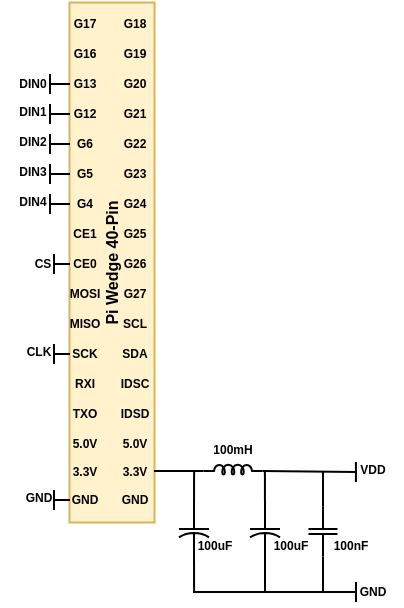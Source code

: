 <mxfile version="14.5.8" type="github" pages="3">
  <diagram id="1mVQh4l7o_3Px5H3XRXF" name="Page-1">
    <mxGraphModel dx="593" dy="1503" grid="1" gridSize="10" guides="1" tooltips="1" connect="1" arrows="1" fold="1" page="1" pageScale="1" pageWidth="827" pageHeight="1169" math="0" shadow="0">
      <root>
        <mxCell id="0" />
        <mxCell id="1" parent="0" />
        <mxCell id="KVPJokl451I1EbTozdnp-39" value="" style="group" vertex="1" connectable="0" parent="1">
          <mxGeometry x="312.5" y="-34.75" width="200.5" height="299.75" as="geometry" />
        </mxCell>
        <mxCell id="l7yuWx3OkRp_hqHplTI4-224" value="&lt;b&gt;GND&lt;br&gt;&lt;/b&gt;" style="text;html=1;align=center;verticalAlign=middle;resizable=0;points=[];autosize=1;fontSize=6;rotation=0;" parent="KVPJokl451I1EbTozdnp-39" vertex="1">
          <mxGeometry x="3.5" y="242.75" width="30" height="10" as="geometry" />
        </mxCell>
        <mxCell id="l7yuWx3OkRp_hqHplTI4-284" value="&lt;b&gt;CLK&lt;/b&gt;" style="text;html=1;align=center;verticalAlign=middle;resizable=0;points=[];autosize=1;fontSize=6;rotation=0;" parent="KVPJokl451I1EbTozdnp-39" vertex="1">
          <mxGeometry x="3.5" y="169.75" width="30" height="10" as="geometry" />
        </mxCell>
        <mxCell id="l7yuWx3OkRp_hqHplTI4-144" value="&lt;font style=&quot;font-size: 8px&quot;&gt;&lt;span&gt;Pi Wedge 40-Pin&lt;/span&gt;&lt;/font&gt;" style="rounded=0;whiteSpace=wrap;html=1;fontSize=6;fillColor=#fff2cc;strokeColor=#d6b656;fontStyle=1;rotation=-90;" parent="KVPJokl451I1EbTozdnp-39" vertex="1">
          <mxGeometry x="-74.5" y="108.75" width="260" height="42.5" as="geometry" />
        </mxCell>
        <mxCell id="l7yuWx3OkRp_hqHplTI4-145" value="&lt;span&gt;GND&lt;/span&gt;" style="text;html=1;align=center;verticalAlign=middle;resizable=0;points=[];autosize=1;fontSize=6;rotation=0;fontStyle=1" parent="KVPJokl451I1EbTozdnp-39" vertex="1">
          <mxGeometry x="26.5" y="243.75" width="30" height="10" as="geometry" />
        </mxCell>
        <mxCell id="l7yuWx3OkRp_hqHplTI4-146" value="&lt;span&gt;GND&lt;/span&gt;" style="text;html=1;align=center;verticalAlign=middle;resizable=0;points=[];autosize=1;fontSize=6;rotation=0;fontStyle=1" parent="KVPJokl451I1EbTozdnp-39" vertex="1">
          <mxGeometry x="51.5" y="243.75" width="30" height="10" as="geometry" />
        </mxCell>
        <mxCell id="l7yuWx3OkRp_hqHplTI4-147" value="&lt;span&gt;3.3V&lt;/span&gt;" style="text;html=1;align=center;verticalAlign=middle;resizable=0;points=[];autosize=1;fontSize=6;rotation=0;fontStyle=1" parent="KVPJokl451I1EbTozdnp-39" vertex="1">
          <mxGeometry x="26.5" y="229.75" width="30" height="10" as="geometry" />
        </mxCell>
        <mxCell id="l7yuWx3OkRp_hqHplTI4-148" value="&lt;span&gt;3.3V&lt;br&gt;&lt;/span&gt;" style="text;html=1;align=center;verticalAlign=middle;resizable=0;points=[];autosize=1;fontSize=6;rotation=0;fontStyle=1" parent="KVPJokl451I1EbTozdnp-39" vertex="1">
          <mxGeometry x="51.5" y="229.75" width="30" height="10" as="geometry" />
        </mxCell>
        <mxCell id="l7yuWx3OkRp_hqHplTI4-151" value="&lt;span&gt;5.0V&lt;br&gt;&lt;/span&gt;" style="text;html=1;align=center;verticalAlign=middle;resizable=0;points=[];autosize=1;fontSize=6;rotation=0;fontStyle=1" parent="KVPJokl451I1EbTozdnp-39" vertex="1">
          <mxGeometry x="26.5" y="215.75" width="30" height="10" as="geometry" />
        </mxCell>
        <mxCell id="l7yuWx3OkRp_hqHplTI4-152" value="&lt;span&gt;5.0V&lt;/span&gt;" style="text;html=1;align=center;verticalAlign=middle;resizable=0;points=[];autosize=1;fontSize=6;rotation=0;fontStyle=1" parent="KVPJokl451I1EbTozdnp-39" vertex="1">
          <mxGeometry x="51.5" y="215.75" width="30" height="10" as="geometry" />
        </mxCell>
        <mxCell id="l7yuWx3OkRp_hqHplTI4-153" value="&lt;span&gt;TXO&lt;/span&gt;" style="text;html=1;align=center;verticalAlign=middle;resizable=0;points=[];autosize=1;fontSize=6;rotation=0;fontStyle=1" parent="KVPJokl451I1EbTozdnp-39" vertex="1">
          <mxGeometry x="26.5" y="200.75" width="30" height="10" as="geometry" />
        </mxCell>
        <mxCell id="l7yuWx3OkRp_hqHplTI4-154" value="&lt;span&gt;IDSD&lt;/span&gt;" style="text;html=1;align=center;verticalAlign=middle;resizable=0;points=[];autosize=1;fontSize=6;rotation=0;fontStyle=1" parent="KVPJokl451I1EbTozdnp-39" vertex="1">
          <mxGeometry x="51.5" y="200.75" width="30" height="10" as="geometry" />
        </mxCell>
        <mxCell id="l7yuWx3OkRp_hqHplTI4-155" value="&lt;span&gt;RXI&lt;/span&gt;" style="text;html=1;align=center;verticalAlign=middle;resizable=0;points=[];autosize=1;fontSize=6;rotation=0;fontStyle=1" parent="KVPJokl451I1EbTozdnp-39" vertex="1">
          <mxGeometry x="26.5" y="185.75" width="30" height="10" as="geometry" />
        </mxCell>
        <mxCell id="l7yuWx3OkRp_hqHplTI4-156" value="&lt;span&gt;IDSC&lt;br&gt;&lt;/span&gt;" style="text;html=1;align=center;verticalAlign=middle;resizable=0;points=[];autosize=1;fontSize=6;rotation=0;fontStyle=1" parent="KVPJokl451I1EbTozdnp-39" vertex="1">
          <mxGeometry x="51.5" y="185.75" width="30" height="10" as="geometry" />
        </mxCell>
        <mxCell id="l7yuWx3OkRp_hqHplTI4-157" value="&lt;span&gt;SCK&lt;/span&gt;" style="text;html=1;align=center;verticalAlign=middle;resizable=0;points=[];autosize=1;fontSize=6;rotation=0;fontStyle=1" parent="KVPJokl451I1EbTozdnp-39" vertex="1">
          <mxGeometry x="26.5" y="170.75" width="30" height="10" as="geometry" />
        </mxCell>
        <mxCell id="l7yuWx3OkRp_hqHplTI4-158" value="&lt;span&gt;SDA&lt;/span&gt;" style="text;html=1;align=center;verticalAlign=middle;resizable=0;points=[];autosize=1;fontSize=6;rotation=0;fontStyle=1" parent="KVPJokl451I1EbTozdnp-39" vertex="1">
          <mxGeometry x="51.5" y="170.75" width="30" height="10" as="geometry" />
        </mxCell>
        <mxCell id="l7yuWx3OkRp_hqHplTI4-159" value="&lt;span&gt;MISO&lt;/span&gt;" style="text;html=1;align=center;verticalAlign=middle;resizable=0;points=[];autosize=1;fontSize=6;rotation=0;fontStyle=1" parent="KVPJokl451I1EbTozdnp-39" vertex="1">
          <mxGeometry x="26.5" y="155.75" width="30" height="10" as="geometry" />
        </mxCell>
        <mxCell id="l7yuWx3OkRp_hqHplTI4-160" value="&lt;span&gt;SCL&lt;/span&gt;" style="text;html=1;align=center;verticalAlign=middle;resizable=0;points=[];autosize=1;fontSize=6;rotation=0;fontStyle=1" parent="KVPJokl451I1EbTozdnp-39" vertex="1">
          <mxGeometry x="51.5" y="155.75" width="30" height="10" as="geometry" />
        </mxCell>
        <mxCell id="l7yuWx3OkRp_hqHplTI4-161" value="&lt;span&gt;MOSI&lt;/span&gt;" style="text;html=1;align=center;verticalAlign=middle;resizable=0;points=[];autosize=1;fontSize=6;rotation=0;fontStyle=1" parent="KVPJokl451I1EbTozdnp-39" vertex="1">
          <mxGeometry x="26.5" y="140.75" width="30" height="10" as="geometry" />
        </mxCell>
        <mxCell id="l7yuWx3OkRp_hqHplTI4-162" value="&lt;span&gt;G27&lt;/span&gt;" style="text;html=1;align=center;verticalAlign=middle;resizable=0;points=[];autosize=1;fontSize=6;rotation=0;fontStyle=1" parent="KVPJokl451I1EbTozdnp-39" vertex="1">
          <mxGeometry x="51.5" y="140.75" width="30" height="10" as="geometry" />
        </mxCell>
        <mxCell id="l7yuWx3OkRp_hqHplTI4-163" value="&lt;span&gt;CE0&lt;/span&gt;" style="text;html=1;align=center;verticalAlign=middle;resizable=0;points=[];autosize=1;fontSize=6;rotation=0;fontStyle=1" parent="KVPJokl451I1EbTozdnp-39" vertex="1">
          <mxGeometry x="26.5" y="125.75" width="30" height="10" as="geometry" />
        </mxCell>
        <mxCell id="l7yuWx3OkRp_hqHplTI4-164" value="&lt;span&gt;G26&lt;/span&gt;" style="text;html=1;align=center;verticalAlign=middle;resizable=0;points=[];autosize=1;fontSize=6;rotation=0;fontStyle=1" parent="KVPJokl451I1EbTozdnp-39" vertex="1">
          <mxGeometry x="51.5" y="125.75" width="30" height="10" as="geometry" />
        </mxCell>
        <mxCell id="l7yuWx3OkRp_hqHplTI4-165" value="&lt;span&gt;CE1&lt;/span&gt;" style="text;html=1;align=center;verticalAlign=middle;resizable=0;points=[];autosize=1;fontSize=6;rotation=0;fontStyle=1" parent="KVPJokl451I1EbTozdnp-39" vertex="1">
          <mxGeometry x="26.5" y="110.75" width="30" height="10" as="geometry" />
        </mxCell>
        <mxCell id="l7yuWx3OkRp_hqHplTI4-166" value="&lt;span&gt;G4&lt;/span&gt;" style="text;html=1;align=center;verticalAlign=middle;resizable=0;points=[];autosize=1;fontSize=6;rotation=0;fontStyle=1" parent="KVPJokl451I1EbTozdnp-39" vertex="1">
          <mxGeometry x="31.5" y="95.75" width="20" height="10" as="geometry" />
        </mxCell>
        <mxCell id="l7yuWx3OkRp_hqHplTI4-167" value="&lt;span&gt;G5&lt;/span&gt;" style="text;html=1;align=center;verticalAlign=middle;resizable=0;points=[];autosize=1;fontSize=6;rotation=0;fontStyle=1" parent="KVPJokl451I1EbTozdnp-39" vertex="1">
          <mxGeometry x="31.5" y="80.75" width="20" height="10" as="geometry" />
        </mxCell>
        <mxCell id="l7yuWx3OkRp_hqHplTI4-168" value="&lt;span&gt;G6&lt;/span&gt;" style="text;html=1;align=center;verticalAlign=middle;resizable=0;points=[];autosize=1;fontSize=6;rotation=0;fontStyle=1" parent="KVPJokl451I1EbTozdnp-39" vertex="1">
          <mxGeometry x="31.5" y="65.75" width="20" height="10" as="geometry" />
        </mxCell>
        <mxCell id="l7yuWx3OkRp_hqHplTI4-169" value="&lt;span&gt;G12&lt;/span&gt;" style="text;html=1;align=center;verticalAlign=middle;resizable=0;points=[];autosize=1;fontSize=6;rotation=0;fontStyle=1" parent="KVPJokl451I1EbTozdnp-39" vertex="1">
          <mxGeometry x="26.5" y="50.75" width="30" height="10" as="geometry" />
        </mxCell>
        <mxCell id="l7yuWx3OkRp_hqHplTI4-170" value="&lt;span&gt;G13&lt;/span&gt;" style="text;html=1;align=center;verticalAlign=middle;resizable=0;points=[];autosize=1;fontSize=6;rotation=0;fontStyle=1" parent="KVPJokl451I1EbTozdnp-39" vertex="1">
          <mxGeometry x="26.5" y="35.75" width="30" height="10" as="geometry" />
        </mxCell>
        <mxCell id="l7yuWx3OkRp_hqHplTI4-171" value="&lt;span&gt;G16&lt;/span&gt;" style="text;html=1;align=center;verticalAlign=middle;resizable=0;points=[];autosize=1;fontSize=6;rotation=0;fontStyle=1" parent="KVPJokl451I1EbTozdnp-39" vertex="1">
          <mxGeometry x="26.5" y="20.75" width="30" height="10" as="geometry" />
        </mxCell>
        <mxCell id="l7yuWx3OkRp_hqHplTI4-172" value="&lt;span&gt;G17&lt;/span&gt;" style="text;html=1;align=center;verticalAlign=middle;resizable=0;points=[];autosize=1;fontSize=6;rotation=0;fontStyle=1" parent="KVPJokl451I1EbTozdnp-39" vertex="1">
          <mxGeometry x="26.5" y="5.75" width="30" height="10" as="geometry" />
        </mxCell>
        <mxCell id="l7yuWx3OkRp_hqHplTI4-188" value="&lt;span&gt;G25&lt;/span&gt;" style="text;html=1;align=center;verticalAlign=middle;resizable=0;points=[];autosize=1;fontSize=6;rotation=0;fontStyle=1" parent="KVPJokl451I1EbTozdnp-39" vertex="1">
          <mxGeometry x="51.5" y="110.75" width="30" height="10" as="geometry" />
        </mxCell>
        <mxCell id="l7yuWx3OkRp_hqHplTI4-189" value="&lt;span&gt;G24&lt;/span&gt;" style="text;html=1;align=center;verticalAlign=middle;resizable=0;points=[];autosize=1;fontSize=6;rotation=0;fontStyle=1" parent="KVPJokl451I1EbTozdnp-39" vertex="1">
          <mxGeometry x="51.5" y="95.75" width="30" height="10" as="geometry" />
        </mxCell>
        <mxCell id="l7yuWx3OkRp_hqHplTI4-190" value="&lt;span&gt;G23&lt;/span&gt;" style="text;html=1;align=center;verticalAlign=middle;resizable=0;points=[];autosize=1;fontSize=6;rotation=0;fontStyle=1" parent="KVPJokl451I1EbTozdnp-39" vertex="1">
          <mxGeometry x="51.5" y="80.75" width="30" height="10" as="geometry" />
        </mxCell>
        <mxCell id="l7yuWx3OkRp_hqHplTI4-191" value="&lt;span&gt;G22&lt;/span&gt;" style="text;html=1;align=center;verticalAlign=middle;resizable=0;points=[];autosize=1;fontSize=6;rotation=0;fontStyle=1" parent="KVPJokl451I1EbTozdnp-39" vertex="1">
          <mxGeometry x="51.5" y="65.75" width="30" height="10" as="geometry" />
        </mxCell>
        <mxCell id="l7yuWx3OkRp_hqHplTI4-192" value="&lt;span&gt;G21&lt;/span&gt;" style="text;html=1;align=center;verticalAlign=middle;resizable=0;points=[];autosize=1;fontSize=6;rotation=0;fontStyle=1" parent="KVPJokl451I1EbTozdnp-39" vertex="1">
          <mxGeometry x="51.5" y="50.75" width="30" height="10" as="geometry" />
        </mxCell>
        <mxCell id="l7yuWx3OkRp_hqHplTI4-193" value="&lt;span&gt;G20&lt;/span&gt;" style="text;html=1;align=center;verticalAlign=middle;resizable=0;points=[];autosize=1;fontSize=6;rotation=0;fontStyle=1" parent="KVPJokl451I1EbTozdnp-39" vertex="1">
          <mxGeometry x="51.5" y="35.75" width="30" height="10" as="geometry" />
        </mxCell>
        <mxCell id="l7yuWx3OkRp_hqHplTI4-194" value="&lt;span&gt;G19&lt;/span&gt;" style="text;html=1;align=center;verticalAlign=middle;resizable=0;points=[];autosize=1;fontSize=6;rotation=0;fontStyle=1" parent="KVPJokl451I1EbTozdnp-39" vertex="1">
          <mxGeometry x="51.5" y="20.75" width="30" height="10" as="geometry" />
        </mxCell>
        <mxCell id="l7yuWx3OkRp_hqHplTI4-195" value="&lt;span&gt;G18&lt;/span&gt;" style="text;html=1;align=center;verticalAlign=middle;resizable=0;points=[];autosize=1;fontSize=6;rotation=0;fontStyle=1" parent="KVPJokl451I1EbTozdnp-39" vertex="1">
          <mxGeometry x="51.5" y="5.75" width="30" height="10" as="geometry" />
        </mxCell>
        <mxCell id="KVPJokl451I1EbTozdnp-26" style="edgeStyle=none;rounded=0;orthogonalLoop=1;jettySize=auto;html=1;exitX=0;exitY=0.5;exitDx=0;exitDy=0;exitPerimeter=0;endArrow=none;endFill=0;" edge="1" parent="KVPJokl451I1EbTozdnp-39" source="l7yuWx3OkRp_hqHplTI4-199">
          <mxGeometry relative="1" as="geometry">
            <mxPoint x="160.984" y="294.75" as="targetPoint" />
          </mxGeometry>
        </mxCell>
        <mxCell id="KVPJokl451I1EbTozdnp-27" style="edgeStyle=none;rounded=0;orthogonalLoop=1;jettySize=auto;html=1;exitX=1;exitY=0.5;exitDx=0;exitDy=0;exitPerimeter=0;endArrow=none;endFill=0;" edge="1" parent="KVPJokl451I1EbTozdnp-39" source="l7yuWx3OkRp_hqHplTI4-199">
          <mxGeometry relative="1" as="geometry">
            <mxPoint x="160.984" y="234.75" as="targetPoint" />
          </mxGeometry>
        </mxCell>
        <mxCell id="l7yuWx3OkRp_hqHplTI4-199" value="" style="pointerEvents=1;verticalLabelPosition=bottom;shadow=0;dashed=0;align=center;html=1;verticalAlign=top;shape=mxgraph.electrical.capacitors.capacitor_1;fontSize=6;rotation=-90;" parent="KVPJokl451I1EbTozdnp-39" vertex="1">
          <mxGeometry x="148.5" y="257.25" width="25" height="14.5" as="geometry" />
        </mxCell>
        <mxCell id="KVPJokl451I1EbTozdnp-23" style="edgeStyle=none;rounded=0;orthogonalLoop=1;jettySize=auto;html=1;exitX=1;exitY=0.645;exitDx=0;exitDy=0;exitPerimeter=0;endArrow=none;endFill=0;" edge="1" parent="KVPJokl451I1EbTozdnp-39" source="l7yuWx3OkRp_hqHplTI4-202">
          <mxGeometry relative="1" as="geometry">
            <mxPoint x="177.5" y="234.75" as="targetPoint" />
          </mxGeometry>
        </mxCell>
        <mxCell id="l7yuWx3OkRp_hqHplTI4-202" value="" style="pointerEvents=1;verticalLabelPosition=bottom;shadow=0;dashed=0;align=center;html=1;verticalAlign=top;shape=mxgraph.electrical.inductors.inductor_5;fontSize=6;direction=south;rotation=-90;" parent="KVPJokl451I1EbTozdnp-39" vertex="1">
          <mxGeometry x="113.5" y="218.75" width="5" height="29.5" as="geometry" />
        </mxCell>
        <mxCell id="l7yuWx3OkRp_hqHplTI4-206" value="" style="endArrow=none;html=1;fontSize=6;entryX=0.833;entryY=0.451;entryDx=0;entryDy=0;entryPerimeter=0;exitX=0;exitY=0.645;exitDx=0;exitDy=0;exitPerimeter=0;" parent="KVPJokl451I1EbTozdnp-39" source="l7yuWx3OkRp_hqHplTI4-202" target="l7yuWx3OkRp_hqHplTI4-148" edge="1">
          <mxGeometry x="211.5" y="78.75" width="50" height="50" as="geometry">
            <mxPoint x="126.5" y="249.75" as="sourcePoint" />
            <mxPoint x="76.5" y="199.75" as="targetPoint" />
          </mxGeometry>
        </mxCell>
        <mxCell id="KVPJokl451I1EbTozdnp-24" style="edgeStyle=none;rounded=0;orthogonalLoop=1;jettySize=auto;html=1;exitX=0;exitY=0.5;exitDx=0;exitDy=0;exitPerimeter=0;endArrow=none;endFill=0;" edge="1" parent="KVPJokl451I1EbTozdnp-39">
          <mxGeometry relative="1" as="geometry">
            <mxPoint x="131.952" y="234.75" as="targetPoint" />
            <mxPoint x="132" y="253.75" as="sourcePoint" />
          </mxGeometry>
        </mxCell>
        <mxCell id="KVPJokl451I1EbTozdnp-25" style="edgeStyle=none;rounded=0;orthogonalLoop=1;jettySize=auto;html=1;endArrow=none;endFill=0;" edge="1" parent="KVPJokl451I1EbTozdnp-39">
          <mxGeometry relative="1" as="geometry">
            <mxPoint x="132" y="294.75" as="targetPoint" />
            <mxPoint x="132" y="274.75" as="sourcePoint" />
          </mxGeometry>
        </mxCell>
        <mxCell id="l7yuWx3OkRp_hqHplTI4-218" value="" style="endArrow=none;html=1;fontSize=6;" parent="KVPJokl451I1EbTozdnp-39" edge="1">
          <mxGeometry x="211.5" y="73.75" width="50" height="50" as="geometry">
            <mxPoint x="177.5" y="294.75" as="sourcePoint" />
            <mxPoint x="96" y="294.75" as="targetPoint" />
          </mxGeometry>
        </mxCell>
        <mxCell id="l7yuWx3OkRp_hqHplTI4-220" value="" style="endArrow=none;html=1;fontSize=6;entryX=0.5;entryY=0;entryDx=0;entryDy=0;entryPerimeter=0;" parent="KVPJokl451I1EbTozdnp-39" edge="1">
          <mxGeometry x="211.5" y="78.75" width="50" height="50" as="geometry">
            <mxPoint x="26.5" y="248.75" as="sourcePoint" />
            <mxPoint x="34.5" y="248.75" as="targetPoint" />
          </mxGeometry>
        </mxCell>
        <mxCell id="l7yuWx3OkRp_hqHplTI4-225" value="" style="endArrow=none;html=1;fontSize=6;" parent="KVPJokl451I1EbTozdnp-39" edge="1">
          <mxGeometry x="211.5" y="78.75" width="50" height="50" as="geometry">
            <mxPoint x="26.5" y="253.75" as="sourcePoint" />
            <mxPoint x="26.5" y="243.75" as="targetPoint" />
          </mxGeometry>
        </mxCell>
        <mxCell id="l7yuWx3OkRp_hqHplTI4-226" value="" style="endArrow=none;html=1;fontSize=6;" parent="KVPJokl451I1EbTozdnp-39" edge="1">
          <mxGeometry x="213.5" y="73.75" width="50" height="50" as="geometry">
            <mxPoint x="177.5" y="299.75" as="sourcePoint" />
            <mxPoint x="177.5" y="289.75" as="targetPoint" />
          </mxGeometry>
        </mxCell>
        <mxCell id="l7yuWx3OkRp_hqHplTI4-227" value="&lt;b&gt;GND&lt;/b&gt;" style="text;html=1;align=center;verticalAlign=middle;resizable=0;points=[];autosize=1;fontSize=6;rotation=0;" parent="KVPJokl451I1EbTozdnp-39" vertex="1">
          <mxGeometry x="170.5" y="289.75" width="30" height="10" as="geometry" />
        </mxCell>
        <mxCell id="l7yuWx3OkRp_hqHplTI4-228" value="" style="endArrow=none;html=1;fontSize=6;" parent="KVPJokl451I1EbTozdnp-39" edge="1">
          <mxGeometry x="214.47" y="79.75" width="50" height="50" as="geometry">
            <mxPoint x="177.47" y="239.75" as="sourcePoint" />
            <mxPoint x="177.47" y="229.75" as="targetPoint" />
            <Array as="points">
              <mxPoint x="177.47" y="239.75" />
            </Array>
          </mxGeometry>
        </mxCell>
        <mxCell id="l7yuWx3OkRp_hqHplTI4-229" value="&lt;b&gt;VDD&lt;/b&gt;" style="text;html=1;align=center;verticalAlign=middle;resizable=0;points=[];autosize=1;fontSize=6;rotation=0;" parent="KVPJokl451I1EbTozdnp-39" vertex="1">
          <mxGeometry x="170.5" y="228.75" width="30" height="10" as="geometry" />
        </mxCell>
        <mxCell id="l7yuWx3OkRp_hqHplTI4-241" value="&lt;b&gt;DIN4&lt;/b&gt;" style="text;html=1;align=center;verticalAlign=middle;resizable=0;points=[];autosize=1;fontSize=6;rotation=0;" parent="KVPJokl451I1EbTozdnp-39" vertex="1">
          <mxGeometry y="94.75" width="30" height="10" as="geometry" />
        </mxCell>
        <mxCell id="l7yuWx3OkRp_hqHplTI4-242" value="&lt;b&gt;DIN3&lt;/b&gt;" style="text;html=1;align=center;verticalAlign=middle;resizable=0;points=[];autosize=1;fontSize=6;rotation=0;" parent="KVPJokl451I1EbTozdnp-39" vertex="1">
          <mxGeometry x="0.5" y="79.75" width="30" height="10" as="geometry" />
        </mxCell>
        <mxCell id="l7yuWx3OkRp_hqHplTI4-243" value="&lt;b&gt;DIN2&lt;/b&gt;" style="text;html=1;align=center;verticalAlign=middle;resizable=0;points=[];autosize=1;fontSize=6;rotation=0;" parent="KVPJokl451I1EbTozdnp-39" vertex="1">
          <mxGeometry x="0.5" y="64.75" width="30" height="10" as="geometry" />
        </mxCell>
        <mxCell id="l7yuWx3OkRp_hqHplTI4-244" value="&lt;b&gt;DIN1&lt;/b&gt;" style="text;html=1;align=center;verticalAlign=middle;resizable=0;points=[];autosize=1;fontSize=6;rotation=0;" parent="KVPJokl451I1EbTozdnp-39" vertex="1">
          <mxGeometry x="0.5" y="49.75" width="30" height="10" as="geometry" />
        </mxCell>
        <mxCell id="l7yuWx3OkRp_hqHplTI4-245" value="&lt;b&gt;DIN0&lt;/b&gt;" style="text;html=1;align=center;verticalAlign=middle;resizable=0;points=[];autosize=1;fontSize=6;rotation=0;" parent="KVPJokl451I1EbTozdnp-39" vertex="1">
          <mxGeometry x="0.5" y="35.75" width="30" height="10" as="geometry" />
        </mxCell>
        <mxCell id="l7yuWx3OkRp_hqHplTI4-272" value="" style="endArrow=none;html=1;fontSize=6;entryX=0.5;entryY=0;entryDx=0;entryDy=0;entryPerimeter=0;" parent="KVPJokl451I1EbTozdnp-39" edge="1">
          <mxGeometry x="211.5" y="78.75" width="50" height="50" as="geometry">
            <mxPoint x="26.5" y="130.75" as="sourcePoint" />
            <mxPoint x="34.5" y="130.75" as="targetPoint" />
          </mxGeometry>
        </mxCell>
        <mxCell id="l7yuWx3OkRp_hqHplTI4-273" value="" style="endArrow=none;html=1;fontSize=6;" parent="KVPJokl451I1EbTozdnp-39" edge="1">
          <mxGeometry x="211.5" y="78.75" width="50" height="50" as="geometry">
            <mxPoint x="26.5" y="135.75" as="sourcePoint" />
            <mxPoint x="26.5" y="125.75" as="targetPoint" />
          </mxGeometry>
        </mxCell>
        <mxCell id="l7yuWx3OkRp_hqHplTI4-274" value="&lt;b&gt;CS&lt;/b&gt;" style="text;html=1;align=center;verticalAlign=middle;resizable=0;points=[];autosize=1;fontSize=6;rotation=0;" parent="KVPJokl451I1EbTozdnp-39" vertex="1">
          <mxGeometry x="10.5" y="125.75" width="20" height="10" as="geometry" />
        </mxCell>
        <mxCell id="l7yuWx3OkRp_hqHplTI4-296" value="&lt;b&gt;100uF&lt;/b&gt;" style="text;html=1;align=center;verticalAlign=middle;resizable=0;points=[];autosize=1;fontSize=6;rotation=0;" parent="KVPJokl451I1EbTozdnp-39" vertex="1">
          <mxGeometry x="91.5" y="266.75" width="30" height="10" as="geometry" />
        </mxCell>
        <mxCell id="l7yuWx3OkRp_hqHplTI4-297" value="&lt;b&gt;100nF&lt;/b&gt;" style="text;html=1;align=center;verticalAlign=middle;resizable=0;points=[];autosize=1;fontSize=6;rotation=0;" parent="KVPJokl451I1EbTozdnp-39" vertex="1">
          <mxGeometry x="159.5" y="266.75" width="30" height="10" as="geometry" />
        </mxCell>
        <mxCell id="l7yuWx3OkRp_hqHplTI4-298" value="&lt;b&gt;100uF&lt;/b&gt;" style="text;html=1;align=center;verticalAlign=middle;resizable=0;points=[];autosize=1;fontSize=6;rotation=0;" parent="KVPJokl451I1EbTozdnp-39" vertex="1">
          <mxGeometry x="129.5" y="266.75" width="30" height="10" as="geometry" />
        </mxCell>
        <mxCell id="l7yuWx3OkRp_hqHplTI4-312" value="&lt;b&gt;100mH&lt;/b&gt;" style="text;html=1;align=center;verticalAlign=middle;resizable=0;points=[];autosize=1;fontSize=6;rotation=0;" parent="KVPJokl451I1EbTozdnp-39" vertex="1">
          <mxGeometry x="95.5" y="218.75" width="40" height="10" as="geometry" />
        </mxCell>
        <mxCell id="DxwmHlkl98Ic1dKocnHx-2" value="" style="endArrow=none;html=1;fontSize=6;entryX=0.5;entryY=0;entryDx=0;entryDy=0;entryPerimeter=0;" parent="KVPJokl451I1EbTozdnp-39" edge="1">
          <mxGeometry x="211.5" y="78.75" width="50" height="50" as="geometry">
            <mxPoint x="26.5" y="175.75" as="sourcePoint" />
            <mxPoint x="34.5" y="175.75" as="targetPoint" />
          </mxGeometry>
        </mxCell>
        <mxCell id="DxwmHlkl98Ic1dKocnHx-3" value="" style="endArrow=none;html=1;fontSize=6;" parent="KVPJokl451I1EbTozdnp-39" edge="1">
          <mxGeometry x="211.5" y="78.75" width="50" height="50" as="geometry">
            <mxPoint x="26.5" y="180.75" as="sourcePoint" />
            <mxPoint x="26.5" y="170.75" as="targetPoint" />
          </mxGeometry>
        </mxCell>
        <mxCell id="KVPJokl451I1EbTozdnp-29" value="" style="pointerEvents=1;verticalLabelPosition=bottom;shadow=0;dashed=0;align=center;html=1;verticalAlign=top;shape=mxgraph.electrical.capacitors.capacitor_2;fontSize=6;direction=west;rotation=-90;" vertex="1" parent="KVPJokl451I1EbTozdnp-39">
          <mxGeometry x="121.5" y="256.75" width="21" height="15" as="geometry" />
        </mxCell>
        <mxCell id="KVPJokl451I1EbTozdnp-32" style="edgeStyle=none;rounded=0;orthogonalLoop=1;jettySize=auto;html=1;exitX=1;exitY=0.5;exitDx=0;exitDy=0;exitPerimeter=0;endArrow=none;endFill=0;" edge="1" parent="KVPJokl451I1EbTozdnp-39" source="KVPJokl451I1EbTozdnp-31">
          <mxGeometry relative="1" as="geometry">
            <mxPoint x="96.554" y="294.75" as="targetPoint" />
          </mxGeometry>
        </mxCell>
        <mxCell id="KVPJokl451I1EbTozdnp-33" style="edgeStyle=none;rounded=0;orthogonalLoop=1;jettySize=auto;html=1;exitX=0;exitY=0.5;exitDx=0;exitDy=0;exitPerimeter=0;endArrow=none;endFill=0;" edge="1" parent="KVPJokl451I1EbTozdnp-39" source="KVPJokl451I1EbTozdnp-31">
          <mxGeometry relative="1" as="geometry">
            <mxPoint x="96.554" y="234.75" as="targetPoint" />
          </mxGeometry>
        </mxCell>
        <mxCell id="KVPJokl451I1EbTozdnp-31" value="" style="pointerEvents=1;verticalLabelPosition=bottom;shadow=0;dashed=0;align=center;html=1;verticalAlign=top;shape=mxgraph.electrical.capacitors.capacitor_2;fontSize=6;direction=west;rotation=-90;" vertex="1" parent="KVPJokl451I1EbTozdnp-39">
          <mxGeometry x="86" y="256.75" width="21" height="15" as="geometry" />
        </mxCell>
        <mxCell id="KVPJokl451I1EbTozdnp-36" value="" style="group;direction=east;rotation=-180;" vertex="1" connectable="0" parent="KVPJokl451I1EbTozdnp-39">
          <mxGeometry x="24.5" y="35.75" width="10" height="70" as="geometry" />
        </mxCell>
        <mxCell id="l7yuWx3OkRp_hqHplTI4-231" value="" style="endArrow=none;html=1;fontSize=6;" parent="KVPJokl451I1EbTozdnp-36" edge="1">
          <mxGeometry x="-175" y="-53" width="50" height="50" as="geometry">
            <mxPoint y="65" as="sourcePoint" />
            <mxPoint x="10" y="65" as="targetPoint" />
          </mxGeometry>
        </mxCell>
        <mxCell id="l7yuWx3OkRp_hqHplTI4-232" value="" style="endArrow=none;html=1;fontSize=6;" parent="KVPJokl451I1EbTozdnp-36" edge="1">
          <mxGeometry x="-175" y="-53" width="50" height="50" as="geometry">
            <mxPoint y="50" as="sourcePoint" />
            <mxPoint x="10" y="50" as="targetPoint" />
          </mxGeometry>
        </mxCell>
        <mxCell id="l7yuWx3OkRp_hqHplTI4-233" value="" style="endArrow=none;html=1;fontSize=6;" parent="KVPJokl451I1EbTozdnp-36" edge="1">
          <mxGeometry x="-175" y="-53" width="50" height="50" as="geometry">
            <mxPoint y="35" as="sourcePoint" />
            <mxPoint x="10" y="35" as="targetPoint" />
          </mxGeometry>
        </mxCell>
        <mxCell id="l7yuWx3OkRp_hqHplTI4-234" value="" style="endArrow=none;html=1;fontSize=6;" parent="KVPJokl451I1EbTozdnp-36" edge="1">
          <mxGeometry x="-175" y="-53" width="50" height="50" as="geometry">
            <mxPoint y="20" as="sourcePoint" />
            <mxPoint x="10" y="20" as="targetPoint" />
          </mxGeometry>
        </mxCell>
        <mxCell id="l7yuWx3OkRp_hqHplTI4-235" value="" style="endArrow=none;html=1;fontSize=6;" parent="KVPJokl451I1EbTozdnp-36" edge="1">
          <mxGeometry x="-175" y="-53" width="50" height="50" as="geometry">
            <mxPoint y="5" as="sourcePoint" />
            <mxPoint x="10" y="5" as="targetPoint" />
          </mxGeometry>
        </mxCell>
        <mxCell id="l7yuWx3OkRp_hqHplTI4-236" value="" style="endArrow=none;html=1;fontSize=6;" parent="KVPJokl451I1EbTozdnp-36" edge="1">
          <mxGeometry x="-175" y="-53" width="50" height="50" as="geometry">
            <mxPoint as="sourcePoint" />
            <mxPoint y="10" as="targetPoint" />
          </mxGeometry>
        </mxCell>
        <mxCell id="l7yuWx3OkRp_hqHplTI4-237" value="" style="endArrow=none;html=1;fontSize=6;" parent="KVPJokl451I1EbTozdnp-36" edge="1">
          <mxGeometry x="-175" y="-53" width="50" height="50" as="geometry">
            <mxPoint y="15" as="sourcePoint" />
            <mxPoint y="25" as="targetPoint" />
          </mxGeometry>
        </mxCell>
        <mxCell id="l7yuWx3OkRp_hqHplTI4-238" value="" style="endArrow=none;html=1;fontSize=6;" parent="KVPJokl451I1EbTozdnp-36" edge="1">
          <mxGeometry x="-175" y="-53" width="50" height="50" as="geometry">
            <mxPoint y="30" as="sourcePoint" />
            <mxPoint y="40" as="targetPoint" />
          </mxGeometry>
        </mxCell>
        <mxCell id="l7yuWx3OkRp_hqHplTI4-239" value="" style="endArrow=none;html=1;fontSize=6;" parent="KVPJokl451I1EbTozdnp-36" edge="1">
          <mxGeometry x="-175" y="-53" width="50" height="50" as="geometry">
            <mxPoint y="45" as="sourcePoint" />
            <mxPoint y="55" as="targetPoint" />
          </mxGeometry>
        </mxCell>
        <mxCell id="l7yuWx3OkRp_hqHplTI4-240" value="" style="endArrow=none;html=1;fontSize=6;" parent="KVPJokl451I1EbTozdnp-36" edge="1">
          <mxGeometry x="-175" y="-53" width="50" height="50" as="geometry">
            <mxPoint y="60" as="sourcePoint" />
            <mxPoint y="70" as="targetPoint" />
          </mxGeometry>
        </mxCell>
      </root>
    </mxGraphModel>
  </diagram>
  <diagram id="Q6HY1c88ZsBFQI4TnuRR" name="Page-2">
    <mxGraphModel dx="1038" dy="585" grid="1" gridSize="10" guides="1" tooltips="1" connect="1" arrows="1" fold="1" page="1" pageScale="1" pageWidth="827" pageHeight="1169" math="0" shadow="0">
      <root>
        <mxCell id="-5EVuShrWG3ILDIP85Ka-0" />
        <mxCell id="-5EVuShrWG3ILDIP85Ka-1" parent="-5EVuShrWG3ILDIP85Ka-0" />
        <mxCell id="HqiVdznCKKtHrT1BxPns-0" value="" style="group" vertex="1" connectable="0" parent="-5EVuShrWG3ILDIP85Ka-1">
          <mxGeometry x="309.998" y="150" width="119.392" height="90.25" as="geometry" />
        </mxCell>
        <mxCell id="HqiVdznCKKtHrT1BxPns-1" style="rounded=0;orthogonalLoop=1;jettySize=auto;html=1;exitX=1;exitY=0;exitDx=0;exitDy=0;endArrow=none;endFill=0;" edge="1" parent="HqiVdznCKKtHrT1BxPns-0" source="HqiVdznCKKtHrT1BxPns-3">
          <mxGeometry relative="1" as="geometry">
            <mxPoint x="99.142" y="20.25" as="targetPoint" />
          </mxGeometry>
        </mxCell>
        <mxCell id="HqiVdznCKKtHrT1BxPns-2" style="edgeStyle=none;rounded=0;orthogonalLoop=1;jettySize=auto;html=1;exitX=0;exitY=0;exitDx=0;exitDy=0;endArrow=none;endFill=0;" edge="1" parent="HqiVdznCKKtHrT1BxPns-0" source="HqiVdznCKKtHrT1BxPns-3">
          <mxGeometry relative="1" as="geometry">
            <mxPoint x="19.142" y="20.25" as="targetPoint" />
          </mxGeometry>
        </mxCell>
        <mxCell id="HqiVdznCKKtHrT1BxPns-3" value="&lt;font size=&quot;1&quot;&gt;&lt;b style=&quot;font-size: 8px&quot;&gt;MAX466&lt;/b&gt;&lt;/font&gt;" style="ellipse;whiteSpace=wrap;html=1;aspect=fixed;fillColor=#fff2cc;strokeColor=#d6b656;" vertex="1" parent="HqiVdznCKKtHrT1BxPns-0">
          <mxGeometry x="29.142" y="30.25" width="60" height="60" as="geometry" />
        </mxCell>
        <mxCell id="HqiVdznCKKtHrT1BxPns-4" style="edgeStyle=orthogonalEdgeStyle;rounded=0;orthogonalLoop=1;jettySize=auto;html=1;endArrow=none;endFill=0;" edge="1" parent="HqiVdznCKKtHrT1BxPns-0" source="HqiVdznCKKtHrT1BxPns-5">
          <mxGeometry relative="1" as="geometry">
            <mxPoint x="59.142" y="10.25" as="targetPoint" />
          </mxGeometry>
        </mxCell>
        <mxCell id="HqiVdznCKKtHrT1BxPns-5" value="&lt;b&gt;VCC&lt;/b&gt;" style="text;html=1;align=center;verticalAlign=middle;resizable=0;points=[];autosize=1;fontSize=6;rotation=0;" vertex="1" parent="HqiVdznCKKtHrT1BxPns-0">
          <mxGeometry x="44.142" y="30.25" width="30" height="10" as="geometry" />
        </mxCell>
        <mxCell id="HqiVdznCKKtHrT1BxPns-6" value="&lt;b&gt;GND&lt;br&gt;&lt;br&gt;&lt;/b&gt;" style="text;html=1;align=center;verticalAlign=middle;resizable=0;points=[];autosize=1;fontSize=6;rotation=0;" vertex="1" parent="HqiVdznCKKtHrT1BxPns-0">
          <mxGeometry x="29.142" y="40.25" width="30" height="20" as="geometry" />
        </mxCell>
        <mxCell id="HqiVdznCKKtHrT1BxPns-7" value="&lt;b&gt;OUT&lt;/b&gt;" style="text;html=1;align=center;verticalAlign=middle;resizable=0;points=[];autosize=1;fontSize=6;rotation=0;" vertex="1" parent="HqiVdznCKKtHrT1BxPns-0">
          <mxGeometry x="59.142" y="40.25" width="30" height="10" as="geometry" />
        </mxCell>
        <mxCell id="HqiVdznCKKtHrT1BxPns-8" value="" style="endArrow=none;html=1;fontSize=6;" edge="1" parent="HqiVdznCKKtHrT1BxPns-0">
          <mxGeometry x="-143.358" y="-144" width="50" height="50" as="geometry">
            <mxPoint x="54.142" y="10.25" as="sourcePoint" />
            <mxPoint x="64.142" y="10.25" as="targetPoint" />
          </mxGeometry>
        </mxCell>
        <mxCell id="HqiVdznCKKtHrT1BxPns-9" value="" style="endArrow=none;html=1;fontSize=6;" edge="1" parent="HqiVdznCKKtHrT1BxPns-0">
          <mxGeometry x="-103.358" y="-139" width="50" height="50" as="geometry">
            <mxPoint x="94.142" y="15.25" as="sourcePoint" />
            <mxPoint x="104.142" y="25.25" as="targetPoint" />
          </mxGeometry>
        </mxCell>
        <mxCell id="HqiVdznCKKtHrT1BxPns-10" value="" style="endArrow=none;html=1;fontSize=6;" edge="1" parent="HqiVdznCKKtHrT1BxPns-0">
          <mxGeometry x="-192.728" y="-139" width="50" height="50" as="geometry">
            <mxPoint x="24.142" y="15.25" as="sourcePoint" />
            <mxPoint x="14.772" y="25.25" as="targetPoint" />
          </mxGeometry>
        </mxCell>
        <mxCell id="HqiVdznCKKtHrT1BxPns-11" value="&lt;b&gt;VDD&lt;/b&gt;" style="text;html=1;align=center;verticalAlign=middle;resizable=0;points=[];autosize=1;fontSize=6;rotation=0;" vertex="1" parent="HqiVdznCKKtHrT1BxPns-0">
          <mxGeometry x="44.142" width="30" height="10" as="geometry" />
        </mxCell>
        <mxCell id="HqiVdznCKKtHrT1BxPns-12" value="&lt;b&gt;GND&lt;/b&gt;" style="text;html=1;align=center;verticalAlign=middle;resizable=0;points=[];autosize=1;fontSize=6;rotation=-45;" vertex="1" parent="HqiVdznCKKtHrT1BxPns-0">
          <mxGeometry x="-0.858" y="12" width="30" height="10" as="geometry" />
        </mxCell>
        <mxCell id="HqiVdznCKKtHrT1BxPns-13" value="&lt;b&gt;AIN+&lt;/b&gt;" style="text;html=1;align=center;verticalAlign=middle;resizable=0;points=[];autosize=1;fontSize=6;rotation=45;" vertex="1" parent="HqiVdznCKKtHrT1BxPns-0">
          <mxGeometry x="89.392" y="12" width="30" height="10" as="geometry" />
        </mxCell>
      </root>
    </mxGraphModel>
  </diagram>
  <diagram id="eW7AfdLxzs8aqqYFwkel" name="Page-3">
    <mxGraphModel dx="1038" dy="585" grid="1" gridSize="10" guides="1" tooltips="1" connect="1" arrows="1" fold="1" page="1" pageScale="1" pageWidth="827" pageHeight="1169" math="0" shadow="0">
      <root>
        <mxCell id="pBh4BuM9Dmr89umU0zj2-0" />
        <mxCell id="pBh4BuM9Dmr89umU0zj2-1" parent="pBh4BuM9Dmr89umU0zj2-0" />
        <mxCell id="pBh4BuM9Dmr89umU0zj2-2" value="" style="group" vertex="1" connectable="0" parent="pBh4BuM9Dmr89umU0zj2-1">
          <mxGeometry x="140" y="80" width="253.75" height="143" as="geometry" />
        </mxCell>
        <mxCell id="pBh4BuM9Dmr89umU0zj2-3" value="" style="group" vertex="1" connectable="0" parent="pBh4BuM9Dmr89umU0zj2-2">
          <mxGeometry x="22.5" width="231.25" height="143" as="geometry" />
        </mxCell>
        <mxCell id="pBh4BuM9Dmr89umU0zj2-4" value="&lt;font style=&quot;font-size: 8px&quot;&gt;&lt;b&gt;MCP3201&lt;/b&gt;&lt;/font&gt;" style="rounded=0;whiteSpace=wrap;html=1;fillColor=#fff2cc;strokeColor=#d6b656;" vertex="1" parent="pBh4BuM9Dmr89umU0zj2-3">
          <mxGeometry x="54.75" y="39.25" width="80" height="80" as="geometry" />
        </mxCell>
        <mxCell id="pBh4BuM9Dmr89umU0zj2-5" value="" style="shape=or;whiteSpace=wrap;html=1;fontSize=6;rotation=90;direction=east;" vertex="1" parent="pBh4BuM9Dmr89umU0zj2-3">
          <mxGeometry x="88.5" y="35.5" width="12.5" height="20" as="geometry" />
        </mxCell>
        <mxCell id="pBh4BuM9Dmr89umU0zj2-6" value="IN+" style="text;html=1;align=center;verticalAlign=middle;resizable=0;points=[];autosize=1;fontSize=6;fontStyle=1" vertex="1" parent="pBh4BuM9Dmr89umU0zj2-3">
          <mxGeometry x="67.25" y="64.25" width="20" height="10" as="geometry" />
        </mxCell>
        <mxCell id="pBh4BuM9Dmr89umU0zj2-7" value="IN-" style="text;html=1;align=center;verticalAlign=middle;resizable=0;points=[];autosize=1;fontSize=6;fontStyle=1" vertex="1" parent="pBh4BuM9Dmr89umU0zj2-3">
          <mxGeometry x="66.25" y="84.25" width="20" height="10" as="geometry" />
        </mxCell>
        <mxCell id="pBh4BuM9Dmr89umU0zj2-8" value="DINX" style="text;html=1;align=center;verticalAlign=middle;resizable=0;points=[];autosize=1;fontSize=6;fontStyle=1" vertex="1" parent="pBh4BuM9Dmr89umU0zj2-3">
          <mxGeometry x="148.75" y="84.25" width="30" height="10" as="geometry" />
        </mxCell>
        <mxCell id="pBh4BuM9Dmr89umU0zj2-9" value="CLK" style="text;html=1;align=center;verticalAlign=middle;resizable=0;points=[];autosize=1;fontSize=6;fontStyle=1" vertex="1" parent="pBh4BuM9Dmr89umU0zj2-3">
          <mxGeometry x="148.75" y="64.25" width="30" height="10" as="geometry" />
        </mxCell>
        <mxCell id="pBh4BuM9Dmr89umU0zj2-10" value="CS" style="text;html=1;align=center;verticalAlign=middle;resizable=0;points=[];autosize=1;fontSize=6;fontStyle=1" vertex="1" parent="pBh4BuM9Dmr89umU0zj2-3">
          <mxGeometry x="149.75" y="104.25" width="20" height="10" as="geometry" />
        </mxCell>
        <mxCell id="pBh4BuM9Dmr89umU0zj2-11" style="edgeStyle=orthogonalEdgeStyle;rounded=0;orthogonalLoop=1;jettySize=auto;html=1;fontSize=6;endArrow=none;endFill=0;" edge="1" parent="pBh4BuM9Dmr89umU0zj2-3" source="pBh4BuM9Dmr89umU0zj2-12">
          <mxGeometry x="9.75" y="43.75" as="geometry">
            <mxPoint x="34.75" y="19.25" as="targetPoint" />
            <Array as="points">
              <mxPoint x="7.25" y="49" />
              <mxPoint x="7.25" y="19" />
            </Array>
          </mxGeometry>
        </mxCell>
        <mxCell id="pBh4BuM9Dmr89umU0zj2-12" value="&lt;b&gt;1&lt;/b&gt;" style="text;html=1;align=center;verticalAlign=middle;resizable=0;points=[];autosize=1;fontSize=6;" vertex="1" parent="pBh4BuM9Dmr89umU0zj2-3">
          <mxGeometry x="54.75" y="44.25" width="20" height="10" as="geometry" />
        </mxCell>
        <mxCell id="pBh4BuM9Dmr89umU0zj2-13" style="edgeStyle=orthogonalEdgeStyle;rounded=0;orthogonalLoop=1;jettySize=auto;html=1;fontSize=6;endArrow=none;endFill=0;" edge="1" parent="pBh4BuM9Dmr89umU0zj2-3" source="pBh4BuM9Dmr89umU0zj2-14">
          <mxGeometry x="9.75" y="43.75" as="geometry">
            <mxPoint x="34.75" y="69.25" as="targetPoint" />
          </mxGeometry>
        </mxCell>
        <mxCell id="pBh4BuM9Dmr89umU0zj2-14" value="&lt;b&gt;2&lt;/b&gt;" style="text;html=1;align=center;verticalAlign=middle;resizable=0;points=[];autosize=1;fontSize=6;" vertex="1" parent="pBh4BuM9Dmr89umU0zj2-3">
          <mxGeometry x="54.75" y="64.25" width="20" height="10" as="geometry" />
        </mxCell>
        <mxCell id="pBh4BuM9Dmr89umU0zj2-15" style="edgeStyle=orthogonalEdgeStyle;rounded=0;orthogonalLoop=1;jettySize=auto;html=1;fontSize=6;endArrow=none;endFill=0;" edge="1" parent="pBh4BuM9Dmr89umU0zj2-3">
          <mxGeometry x="9.75" y="43.75" as="geometry">
            <mxPoint x="7.25" y="89" as="targetPoint" />
            <mxPoint x="54.75" y="89.32" as="sourcePoint" />
            <Array as="points">
              <mxPoint x="31.25" y="89" />
              <mxPoint x="7.25" y="89" />
            </Array>
          </mxGeometry>
        </mxCell>
        <mxCell id="pBh4BuM9Dmr89umU0zj2-16" value="&lt;b&gt;3&lt;/b&gt;" style="text;html=1;align=center;verticalAlign=middle;resizable=0;points=[];autosize=1;fontSize=6;" vertex="1" parent="pBh4BuM9Dmr89umU0zj2-3">
          <mxGeometry x="54.75" y="84.25" width="20" height="10" as="geometry" />
        </mxCell>
        <mxCell id="pBh4BuM9Dmr89umU0zj2-17" style="edgeStyle=orthogonalEdgeStyle;rounded=0;orthogonalLoop=1;jettySize=auto;html=1;fontSize=6;endArrow=none;endFill=0;" edge="1" parent="pBh4BuM9Dmr89umU0zj2-3" source="pBh4BuM9Dmr89umU0zj2-18">
          <mxGeometry x="9.75" y="43.75" as="geometry">
            <mxPoint x="7.25" y="109" as="targetPoint" />
          </mxGeometry>
        </mxCell>
        <mxCell id="pBh4BuM9Dmr89umU0zj2-18" value="&lt;b&gt;4&lt;/b&gt;" style="text;html=1;align=center;verticalAlign=middle;resizable=0;points=[];autosize=1;fontSize=6;" vertex="1" parent="pBh4BuM9Dmr89umU0zj2-3">
          <mxGeometry x="54.75" y="104.25" width="20" height="10" as="geometry" />
        </mxCell>
        <mxCell id="pBh4BuM9Dmr89umU0zj2-19" style="edgeStyle=orthogonalEdgeStyle;rounded=0;orthogonalLoop=1;jettySize=auto;html=1;fontSize=6;endArrow=none;endFill=0;" edge="1" parent="pBh4BuM9Dmr89umU0zj2-3" source="pBh4BuM9Dmr89umU0zj2-20">
          <mxGeometry x="9.75" y="43.75" as="geometry">
            <mxPoint x="154.75" y="109.25" as="targetPoint" />
          </mxGeometry>
        </mxCell>
        <mxCell id="pBh4BuM9Dmr89umU0zj2-20" value="5" style="text;html=1;align=center;verticalAlign=middle;resizable=0;points=[];autosize=1;fontSize=6;fontStyle=1" vertex="1" parent="pBh4BuM9Dmr89umU0zj2-3">
          <mxGeometry x="114.75" y="104.25" width="20" height="10" as="geometry" />
        </mxCell>
        <mxCell id="pBh4BuM9Dmr89umU0zj2-21" style="edgeStyle=orthogonalEdgeStyle;rounded=0;orthogonalLoop=1;jettySize=auto;html=1;fontSize=6;endArrow=none;endFill=0;" edge="1" parent="pBh4BuM9Dmr89umU0zj2-3" source="pBh4BuM9Dmr89umU0zj2-22">
          <mxGeometry x="9.75" y="43.75" as="geometry">
            <mxPoint x="154.75" y="89.25" as="targetPoint" />
          </mxGeometry>
        </mxCell>
        <mxCell id="pBh4BuM9Dmr89umU0zj2-22" value="6" style="text;html=1;align=center;verticalAlign=middle;resizable=0;points=[];autosize=1;fontSize=6;fontStyle=1" vertex="1" parent="pBh4BuM9Dmr89umU0zj2-3">
          <mxGeometry x="114.75" y="84.25" width="20" height="10" as="geometry" />
        </mxCell>
        <mxCell id="pBh4BuM9Dmr89umU0zj2-23" style="edgeStyle=orthogonalEdgeStyle;rounded=0;orthogonalLoop=1;jettySize=auto;html=1;fontSize=6;endArrow=none;endFill=0;" edge="1" parent="pBh4BuM9Dmr89umU0zj2-3" source="pBh4BuM9Dmr89umU0zj2-24">
          <mxGeometry x="9.75" y="43.75" as="geometry">
            <mxPoint x="154.75" y="69.25" as="targetPoint" />
          </mxGeometry>
        </mxCell>
        <mxCell id="pBh4BuM9Dmr89umU0zj2-24" value="7" style="text;html=1;align=center;verticalAlign=middle;resizable=0;points=[];autosize=1;fontSize=6;fontStyle=1" vertex="1" parent="pBh4BuM9Dmr89umU0zj2-3">
          <mxGeometry x="114.75" y="64.25" width="20" height="10" as="geometry" />
        </mxCell>
        <mxCell id="pBh4BuM9Dmr89umU0zj2-25" style="edgeStyle=orthogonalEdgeStyle;rounded=0;orthogonalLoop=1;jettySize=auto;html=1;fontSize=6;endArrow=none;endFill=0;" edge="1" parent="pBh4BuM9Dmr89umU0zj2-3" source="pBh4BuM9Dmr89umU0zj2-26">
          <mxGeometry x="9.75" y="43.75" as="geometry">
            <mxPoint x="224.75" y="39.25" as="targetPoint" />
            <Array as="points">
              <mxPoint x="224.75" y="49.25" />
            </Array>
          </mxGeometry>
        </mxCell>
        <mxCell id="pBh4BuM9Dmr89umU0zj2-26" value="8" style="text;html=1;align=center;verticalAlign=middle;resizable=0;points=[];autosize=1;fontSize=6;fontStyle=1" vertex="1" parent="pBh4BuM9Dmr89umU0zj2-3">
          <mxGeometry x="114.75" y="44.25" width="20" height="10" as="geometry" />
        </mxCell>
        <mxCell id="pBh4BuM9Dmr89umU0zj2-27" value="" style="endArrow=none;html=1;fontSize=6;" edge="1" parent="pBh4BuM9Dmr89umU0zj2-3">
          <mxGeometry x="-2.75" width="50" height="50" as="geometry">
            <mxPoint x="34.75" y="19" as="sourcePoint" />
            <mxPoint x="154.75" y="19" as="targetPoint" />
          </mxGeometry>
        </mxCell>
        <mxCell id="pBh4BuM9Dmr89umU0zj2-28" value="" style="endArrow=none;html=1;fontSize=6;" edge="1" parent="pBh4BuM9Dmr89umU0zj2-3">
          <mxGeometry x="-2.75" width="50" height="50" as="geometry">
            <mxPoint x="154.75" y="19.25" as="sourcePoint" />
            <mxPoint x="154.75" y="49.25" as="targetPoint" />
          </mxGeometry>
        </mxCell>
        <mxCell id="pBh4BuM9Dmr89umU0zj2-29" value="" style="pointerEvents=1;verticalLabelPosition=bottom;shadow=0;dashed=0;align=center;html=1;verticalAlign=top;shape=mxgraph.electrical.capacitors.capacitor_1;fontSize=6;direction=south;" vertex="1" parent="pBh4BuM9Dmr89umU0zj2-3">
          <mxGeometry x="177.25" y="24.25" width="14.5" height="25" as="geometry" />
        </mxCell>
        <mxCell id="pBh4BuM9Dmr89umU0zj2-30" value="" style="endArrow=none;html=1;fontSize=6;" edge="1" parent="pBh4BuM9Dmr89umU0zj2-3">
          <mxGeometry x="-2.75" width="50" height="50" as="geometry">
            <mxPoint x="178" y="24.25" as="sourcePoint" />
            <mxPoint x="191" y="24.25" as="targetPoint" />
          </mxGeometry>
        </mxCell>
        <mxCell id="pBh4BuM9Dmr89umU0zj2-31" value="&lt;b&gt;GND&lt;/b&gt;" style="text;html=1;align=center;verticalAlign=middle;resizable=0;points=[];autosize=1;fontSize=6;rotation=90;" vertex="1" parent="pBh4BuM9Dmr89umU0zj2-3">
          <mxGeometry x="169.75" y="10" width="30" height="10" as="geometry" />
        </mxCell>
        <mxCell id="pBh4BuM9Dmr89umU0zj2-32" value="" style="endArrow=none;html=1;fontSize=6;" edge="1" parent="pBh4BuM9Dmr89umU0zj2-3">
          <mxGeometry x="-2.75" width="50" height="50" as="geometry">
            <mxPoint x="218.25" y="39.25" as="sourcePoint" />
            <mxPoint x="231.25" y="39.25" as="targetPoint" />
          </mxGeometry>
        </mxCell>
        <mxCell id="pBh4BuM9Dmr89umU0zj2-33" value="&lt;b&gt;VDD&lt;/b&gt;" style="text;html=1;align=center;verticalAlign=middle;resizable=0;points=[];autosize=1;fontSize=6;rotation=90;" vertex="1" parent="pBh4BuM9Dmr89umU0zj2-3">
          <mxGeometry x="209.75" y="25.5" width="30" height="10" as="geometry" />
        </mxCell>
        <mxCell id="pBh4BuM9Dmr89umU0zj2-34" style="edgeStyle=orthogonalEdgeStyle;rounded=0;orthogonalLoop=1;jettySize=auto;html=1;exitX=0;exitY=0.5;exitDx=0;exitDy=0;exitPerimeter=0;startArrow=none;startFill=0;endArrow=none;endFill=0;fontSize=6;" edge="1" parent="pBh4BuM9Dmr89umU0zj2-3" source="pBh4BuM9Dmr89umU0zj2-36">
          <mxGeometry relative="1" as="geometry">
            <mxPoint x="7.25" y="50" as="targetPoint" />
          </mxGeometry>
        </mxCell>
        <mxCell id="pBh4BuM9Dmr89umU0zj2-35" style="edgeStyle=orthogonalEdgeStyle;rounded=0;orthogonalLoop=1;jettySize=auto;html=1;exitX=1;exitY=0.5;exitDx=0;exitDy=0;exitPerimeter=0;startArrow=none;startFill=0;endArrow=none;endFill=0;fontSize=6;" edge="1" parent="pBh4BuM9Dmr89umU0zj2-3" source="pBh4BuM9Dmr89umU0zj2-36">
          <mxGeometry relative="1" as="geometry">
            <mxPoint x="7.25" y="120" as="targetPoint" />
          </mxGeometry>
        </mxCell>
        <mxCell id="pBh4BuM9Dmr89umU0zj2-36" value="" style="pointerEvents=1;verticalLabelPosition=bottom;shadow=0;dashed=0;align=center;html=1;verticalAlign=top;shape=mxgraph.electrical.capacitors.capacitor_1;fontSize=6;direction=south;" vertex="1" parent="pBh4BuM9Dmr89umU0zj2-3">
          <mxGeometry y="55.5" width="14.5" height="25" as="geometry" />
        </mxCell>
        <mxCell id="pBh4BuM9Dmr89umU0zj2-37" value="" style="endArrow=none;html=1;fontSize=6;" edge="1" parent="pBh4BuM9Dmr89umU0zj2-3">
          <mxGeometry y="95.75" width="50" height="50" as="geometry">
            <mxPoint x="0.75" y="120" as="sourcePoint" />
            <mxPoint x="13.75" y="120" as="targetPoint" />
          </mxGeometry>
        </mxCell>
        <mxCell id="pBh4BuM9Dmr89umU0zj2-38" value="" style="endArrow=none;html=1;fontSize=6;" edge="1" parent="pBh4BuM9Dmr89umU0zj2-3">
          <mxGeometry x="-2.75" width="50" height="50" as="geometry">
            <mxPoint x="7.25" y="49" as="sourcePoint" />
            <mxPoint x="34.75" y="49.25" as="targetPoint" />
          </mxGeometry>
        </mxCell>
        <mxCell id="pBh4BuM9Dmr89umU0zj2-39" value="" style="endArrow=none;html=1;fontSize=6;" edge="1" parent="pBh4BuM9Dmr89umU0zj2-3">
          <mxGeometry x="-2.75" width="50" height="50" as="geometry">
            <mxPoint x="154.75" y="114.25" as="sourcePoint" />
            <mxPoint x="154.75" y="104.25" as="targetPoint" />
          </mxGeometry>
        </mxCell>
        <mxCell id="pBh4BuM9Dmr89umU0zj2-40" value="" style="endArrow=none;html=1;fontSize=6;" edge="1" parent="pBh4BuM9Dmr89umU0zj2-3">
          <mxGeometry x="-2.75" width="50" height="50" as="geometry">
            <mxPoint x="154.75" y="74.25" as="sourcePoint" />
            <mxPoint x="154.75" y="64.25" as="targetPoint" />
          </mxGeometry>
        </mxCell>
        <mxCell id="pBh4BuM9Dmr89umU0zj2-41" value="" style="endArrow=none;html=1;fontSize=6;" edge="1" parent="pBh4BuM9Dmr89umU0zj2-3">
          <mxGeometry x="-2.75" width="50" height="50" as="geometry">
            <mxPoint x="154.75" y="94.25" as="sourcePoint" />
            <mxPoint x="154.75" y="84.25" as="targetPoint" />
          </mxGeometry>
        </mxCell>
        <mxCell id="pBh4BuM9Dmr89umU0zj2-42" value="&lt;b&gt;VSS&lt;/b&gt;" style="text;html=1;align=center;verticalAlign=middle;resizable=0;points=[];autosize=1;fontSize=6;" vertex="1" parent="pBh4BuM9Dmr89umU0zj2-3">
          <mxGeometry x="62.25" y="104.25" width="30" height="10" as="geometry" />
        </mxCell>
        <mxCell id="pBh4BuM9Dmr89umU0zj2-43" value="&lt;b&gt;1uF&lt;/b&gt;" style="text;html=1;align=center;verticalAlign=middle;resizable=0;points=[];autosize=1;fontSize=6;" vertex="1" parent="pBh4BuM9Dmr89umU0zj2-3">
          <mxGeometry x="159" y="25.5" width="30" height="10" as="geometry" />
        </mxCell>
        <mxCell id="pBh4BuM9Dmr89umU0zj2-44" value="&lt;b&gt;GND&lt;/b&gt;" style="text;html=1;align=center;verticalAlign=middle;resizable=0;points=[];autosize=1;fontSize=6;rotation=90;" vertex="1" parent="pBh4BuM9Dmr89umU0zj2-3">
          <mxGeometry x="-7.75" y="123" width="30" height="10" as="geometry" />
        </mxCell>
        <mxCell id="pBh4BuM9Dmr89umU0zj2-45" value="&lt;b&gt;VDD&lt;/b&gt;" style="text;html=1;align=center;verticalAlign=middle;resizable=0;points=[];autosize=1;fontSize=6;rotation=0;" vertex="1" parent="pBh4BuM9Dmr89umU0zj2-3">
          <mxGeometry x="98.25" y="43.5" width="30" height="10" as="geometry" />
        </mxCell>
        <mxCell id="pBh4BuM9Dmr89umU0zj2-46" value="&lt;b&gt;VREF&lt;/b&gt;" style="text;html=1;align=center;verticalAlign=middle;resizable=0;points=[];autosize=1;fontSize=6;" vertex="1" parent="pBh4BuM9Dmr89umU0zj2-3">
          <mxGeometry x="62.25" y="44.25" width="30" height="10" as="geometry" />
        </mxCell>
        <mxCell id="pBh4BuM9Dmr89umU0zj2-47" value="&lt;b&gt;SHDN&lt;/b&gt;" style="text;html=1;align=center;verticalAlign=middle;resizable=0;points=[];autosize=1;fontSize=6;" vertex="1" parent="pBh4BuM9Dmr89umU0zj2-3">
          <mxGeometry x="96.25" y="104.25" width="30" height="10" as="geometry" />
        </mxCell>
        <mxCell id="pBh4BuM9Dmr89umU0zj2-48" value="&lt;b&gt;DOUT&lt;/b&gt;" style="text;html=1;align=center;verticalAlign=middle;resizable=0;points=[];autosize=1;fontSize=6;" vertex="1" parent="pBh4BuM9Dmr89umU0zj2-3">
          <mxGeometry x="96.25" y="84.25" width="30" height="10" as="geometry" />
        </mxCell>
        <mxCell id="pBh4BuM9Dmr89umU0zj2-49" value="CLK" style="text;html=1;align=center;verticalAlign=middle;resizable=0;points=[];autosize=1;fontSize=6;fontStyle=1" vertex="1" parent="pBh4BuM9Dmr89umU0zj2-3">
          <mxGeometry x="98" y="64.25" width="30" height="10" as="geometry" />
        </mxCell>
        <mxCell id="pBh4BuM9Dmr89umU0zj2-50" value="" style="endArrow=none;html=1;fontSize=6;" edge="1" parent="pBh4BuM9Dmr89umU0zj2-3">
          <mxGeometry x="-162.25" y="-40" width="50" height="50" as="geometry">
            <mxPoint x="35.25" y="74.25" as="sourcePoint" />
            <mxPoint x="35.25" y="64.25" as="targetPoint" />
          </mxGeometry>
        </mxCell>
        <mxCell id="pBh4BuM9Dmr89umU0zj2-51" value="&lt;b&gt;AIN+&lt;/b&gt;" style="text;html=1;align=center;verticalAlign=middle;resizable=0;points=[];autosize=1;fontSize=6;rotation=0;" vertex="1" parent="pBh4BuM9Dmr89umU0zj2-3">
          <mxGeometry x="11.5" y="64.25" width="30" height="10" as="geometry" />
        </mxCell>
        <mxCell id="pBh4BuM9Dmr89umU0zj2-52" value="&lt;b&gt;10uF&lt;/b&gt;" style="text;html=1;align=center;verticalAlign=middle;resizable=0;points=[];autosize=1;fontSize=6;" vertex="1" parent="pBh4BuM9Dmr89umU0zj2-2">
          <mxGeometry y="56.5" width="30" height="10" as="geometry" />
        </mxCell>
      </root>
    </mxGraphModel>
  </diagram>
</mxfile>
